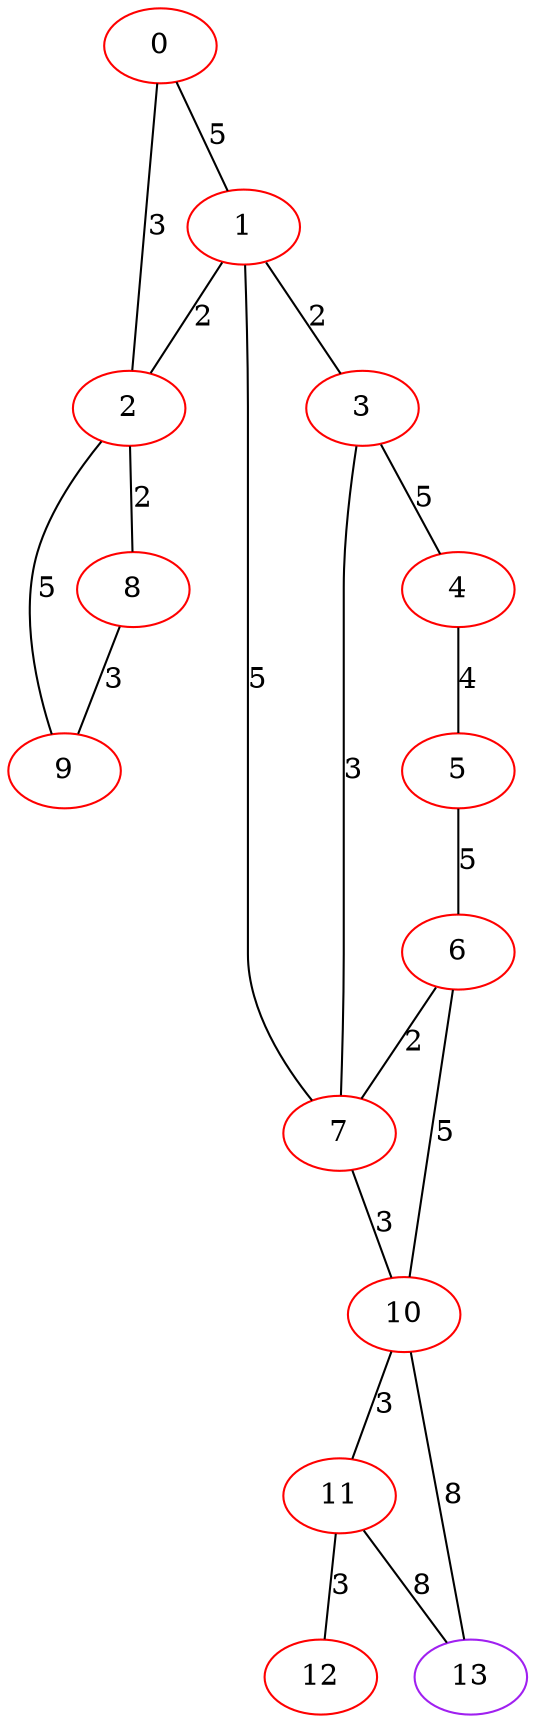 graph "" {
0 [color=red, weight=1];
1 [color=red, weight=1];
2 [color=red, weight=1];
3 [color=red, weight=1];
4 [color=red, weight=1];
5 [color=red, weight=1];
6 [color=red, weight=1];
7 [color=red, weight=1];
8 [color=red, weight=1];
9 [color=red, weight=1];
10 [color=red, weight=1];
11 [color=red, weight=1];
12 [color=red, weight=1];
13 [color=purple, weight=4];
0 -- 1  [key=0, label=5];
0 -- 2  [key=0, label=3];
1 -- 2  [key=0, label=2];
1 -- 3  [key=0, label=2];
1 -- 7  [key=0, label=5];
2 -- 8  [key=0, label=2];
2 -- 9  [key=0, label=5];
3 -- 4  [key=0, label=5];
3 -- 7  [key=0, label=3];
4 -- 5  [key=0, label=4];
5 -- 6  [key=0, label=5];
6 -- 10  [key=0, label=5];
6 -- 7  [key=0, label=2];
7 -- 10  [key=0, label=3];
8 -- 9  [key=0, label=3];
10 -- 11  [key=0, label=3];
10 -- 13  [key=0, label=8];
11 -- 12  [key=0, label=3];
11 -- 13  [key=0, label=8];
}
